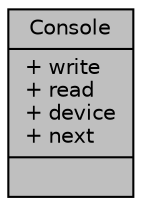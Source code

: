 digraph "Console"
{
 // LATEX_PDF_SIZE
  edge [fontname="Helvetica",fontsize="10",labelfontname="Helvetica",labelfontsize="10"];
  node [fontname="Helvetica",fontsize="10",shape=record];
  Node1 [label="{Console\n|+ write\l+ read\l+ device\l+ next\l|}",height=0.2,width=0.4,color="black", fillcolor="grey75", style="filled", fontcolor="black",tooltip=" "];
}
